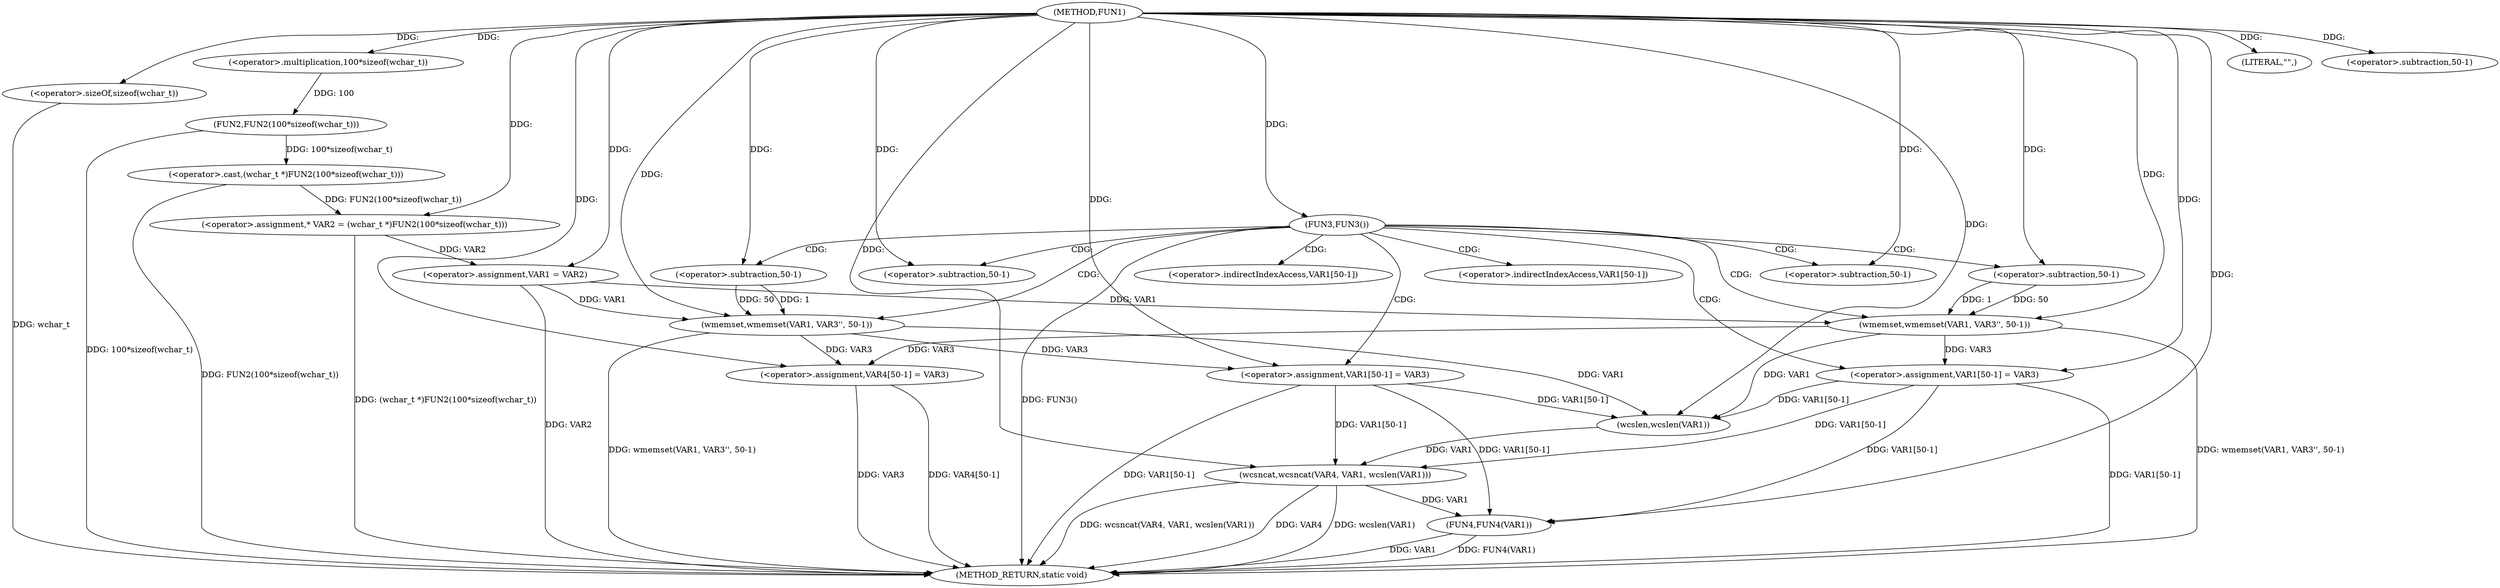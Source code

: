 digraph FUN1 {  
"1000100" [label = "(METHOD,FUN1)" ]
"1000163" [label = "(METHOD_RETURN,static void)" ]
"1000104" [label = "(<operator>.assignment,* VAR2 = (wchar_t *)FUN2(100*sizeof(wchar_t)))" ]
"1000106" [label = "(<operator>.cast,(wchar_t *)FUN2(100*sizeof(wchar_t)))" ]
"1000108" [label = "(FUN2,FUN2(100*sizeof(wchar_t)))" ]
"1000109" [label = "(<operator>.multiplication,100*sizeof(wchar_t))" ]
"1000111" [label = "(<operator>.sizeOf,sizeof(wchar_t))" ]
"1000113" [label = "(<operator>.assignment,VAR1 = VAR2)" ]
"1000117" [label = "(FUN3,FUN3())" ]
"1000119" [label = "(wmemset,wmemset(VAR1, VAR3'', 50-1))" ]
"1000122" [label = "(<operator>.subtraction,50-1)" ]
"1000125" [label = "(<operator>.assignment,VAR1[50-1] = VAR3)" ]
"1000128" [label = "(<operator>.subtraction,50-1)" ]
"1000134" [label = "(wmemset,wmemset(VAR1, VAR3'', 50-1))" ]
"1000137" [label = "(<operator>.subtraction,50-1)" ]
"1000140" [label = "(<operator>.assignment,VAR1[50-1] = VAR3)" ]
"1000143" [label = "(<operator>.subtraction,50-1)" ]
"1000148" [label = "(LITERAL,\"\",)" ]
"1000149" [label = "(wcsncat,wcsncat(VAR4, VAR1, wcslen(VAR1)))" ]
"1000152" [label = "(wcslen,wcslen(VAR1))" ]
"1000154" [label = "(<operator>.assignment,VAR4[50-1] = VAR3)" ]
"1000157" [label = "(<operator>.subtraction,50-1)" ]
"1000161" [label = "(FUN4,FUN4(VAR1))" ]
"1000126" [label = "(<operator>.indirectIndexAccess,VAR1[50-1])" ]
"1000141" [label = "(<operator>.indirectIndexAccess,VAR1[50-1])" ]
  "1000117" -> "1000163"  [ label = "DDG: FUN3()"] 
  "1000125" -> "1000163"  [ label = "DDG: VAR1[50-1]"] 
  "1000106" -> "1000163"  [ label = "DDG: FUN2(100*sizeof(wchar_t))"] 
  "1000154" -> "1000163"  [ label = "DDG: VAR3"] 
  "1000140" -> "1000163"  [ label = "DDG: VAR1[50-1]"] 
  "1000113" -> "1000163"  [ label = "DDG: VAR2"] 
  "1000149" -> "1000163"  [ label = "DDG: wcsncat(VAR4, VAR1, wcslen(VAR1))"] 
  "1000111" -> "1000163"  [ label = "DDG: wchar_t"] 
  "1000149" -> "1000163"  [ label = "DDG: VAR4"] 
  "1000119" -> "1000163"  [ label = "DDG: wmemset(VAR1, VAR3'', 50-1)"] 
  "1000161" -> "1000163"  [ label = "DDG: VAR1"] 
  "1000149" -> "1000163"  [ label = "DDG: wcslen(VAR1)"] 
  "1000154" -> "1000163"  [ label = "DDG: VAR4[50-1]"] 
  "1000134" -> "1000163"  [ label = "DDG: wmemset(VAR1, VAR3'', 50-1)"] 
  "1000161" -> "1000163"  [ label = "DDG: FUN4(VAR1)"] 
  "1000104" -> "1000163"  [ label = "DDG: (wchar_t *)FUN2(100*sizeof(wchar_t))"] 
  "1000108" -> "1000163"  [ label = "DDG: 100*sizeof(wchar_t)"] 
  "1000106" -> "1000104"  [ label = "DDG: FUN2(100*sizeof(wchar_t))"] 
  "1000100" -> "1000104"  [ label = "DDG: "] 
  "1000108" -> "1000106"  [ label = "DDG: 100*sizeof(wchar_t)"] 
  "1000109" -> "1000108"  [ label = "DDG: 100"] 
  "1000100" -> "1000109"  [ label = "DDG: "] 
  "1000100" -> "1000111"  [ label = "DDG: "] 
  "1000104" -> "1000113"  [ label = "DDG: VAR2"] 
  "1000100" -> "1000113"  [ label = "DDG: "] 
  "1000100" -> "1000117"  [ label = "DDG: "] 
  "1000113" -> "1000119"  [ label = "DDG: VAR1"] 
  "1000100" -> "1000119"  [ label = "DDG: "] 
  "1000122" -> "1000119"  [ label = "DDG: 50"] 
  "1000122" -> "1000119"  [ label = "DDG: 1"] 
  "1000100" -> "1000122"  [ label = "DDG: "] 
  "1000119" -> "1000125"  [ label = "DDG: VAR3"] 
  "1000100" -> "1000125"  [ label = "DDG: "] 
  "1000100" -> "1000128"  [ label = "DDG: "] 
  "1000113" -> "1000134"  [ label = "DDG: VAR1"] 
  "1000100" -> "1000134"  [ label = "DDG: "] 
  "1000137" -> "1000134"  [ label = "DDG: 50"] 
  "1000137" -> "1000134"  [ label = "DDG: 1"] 
  "1000100" -> "1000137"  [ label = "DDG: "] 
  "1000134" -> "1000140"  [ label = "DDG: VAR3"] 
  "1000100" -> "1000140"  [ label = "DDG: "] 
  "1000100" -> "1000143"  [ label = "DDG: "] 
  "1000100" -> "1000148"  [ label = "DDG: "] 
  "1000100" -> "1000149"  [ label = "DDG: "] 
  "1000125" -> "1000149"  [ label = "DDG: VAR1[50-1]"] 
  "1000140" -> "1000149"  [ label = "DDG: VAR1[50-1]"] 
  "1000152" -> "1000149"  [ label = "DDG: VAR1"] 
  "1000125" -> "1000152"  [ label = "DDG: VAR1[50-1]"] 
  "1000140" -> "1000152"  [ label = "DDG: VAR1[50-1]"] 
  "1000134" -> "1000152"  [ label = "DDG: VAR1"] 
  "1000119" -> "1000152"  [ label = "DDG: VAR1"] 
  "1000100" -> "1000152"  [ label = "DDG: "] 
  "1000100" -> "1000154"  [ label = "DDG: "] 
  "1000134" -> "1000154"  [ label = "DDG: VAR3"] 
  "1000119" -> "1000154"  [ label = "DDG: VAR3"] 
  "1000100" -> "1000157"  [ label = "DDG: "] 
  "1000125" -> "1000161"  [ label = "DDG: VAR1[50-1]"] 
  "1000149" -> "1000161"  [ label = "DDG: VAR1"] 
  "1000140" -> "1000161"  [ label = "DDG: VAR1[50-1]"] 
  "1000100" -> "1000161"  [ label = "DDG: "] 
  "1000117" -> "1000125"  [ label = "CDG: "] 
  "1000117" -> "1000143"  [ label = "CDG: "] 
  "1000117" -> "1000126"  [ label = "CDG: "] 
  "1000117" -> "1000128"  [ label = "CDG: "] 
  "1000117" -> "1000137"  [ label = "CDG: "] 
  "1000117" -> "1000141"  [ label = "CDG: "] 
  "1000117" -> "1000119"  [ label = "CDG: "] 
  "1000117" -> "1000140"  [ label = "CDG: "] 
  "1000117" -> "1000134"  [ label = "CDG: "] 
  "1000117" -> "1000122"  [ label = "CDG: "] 
}
